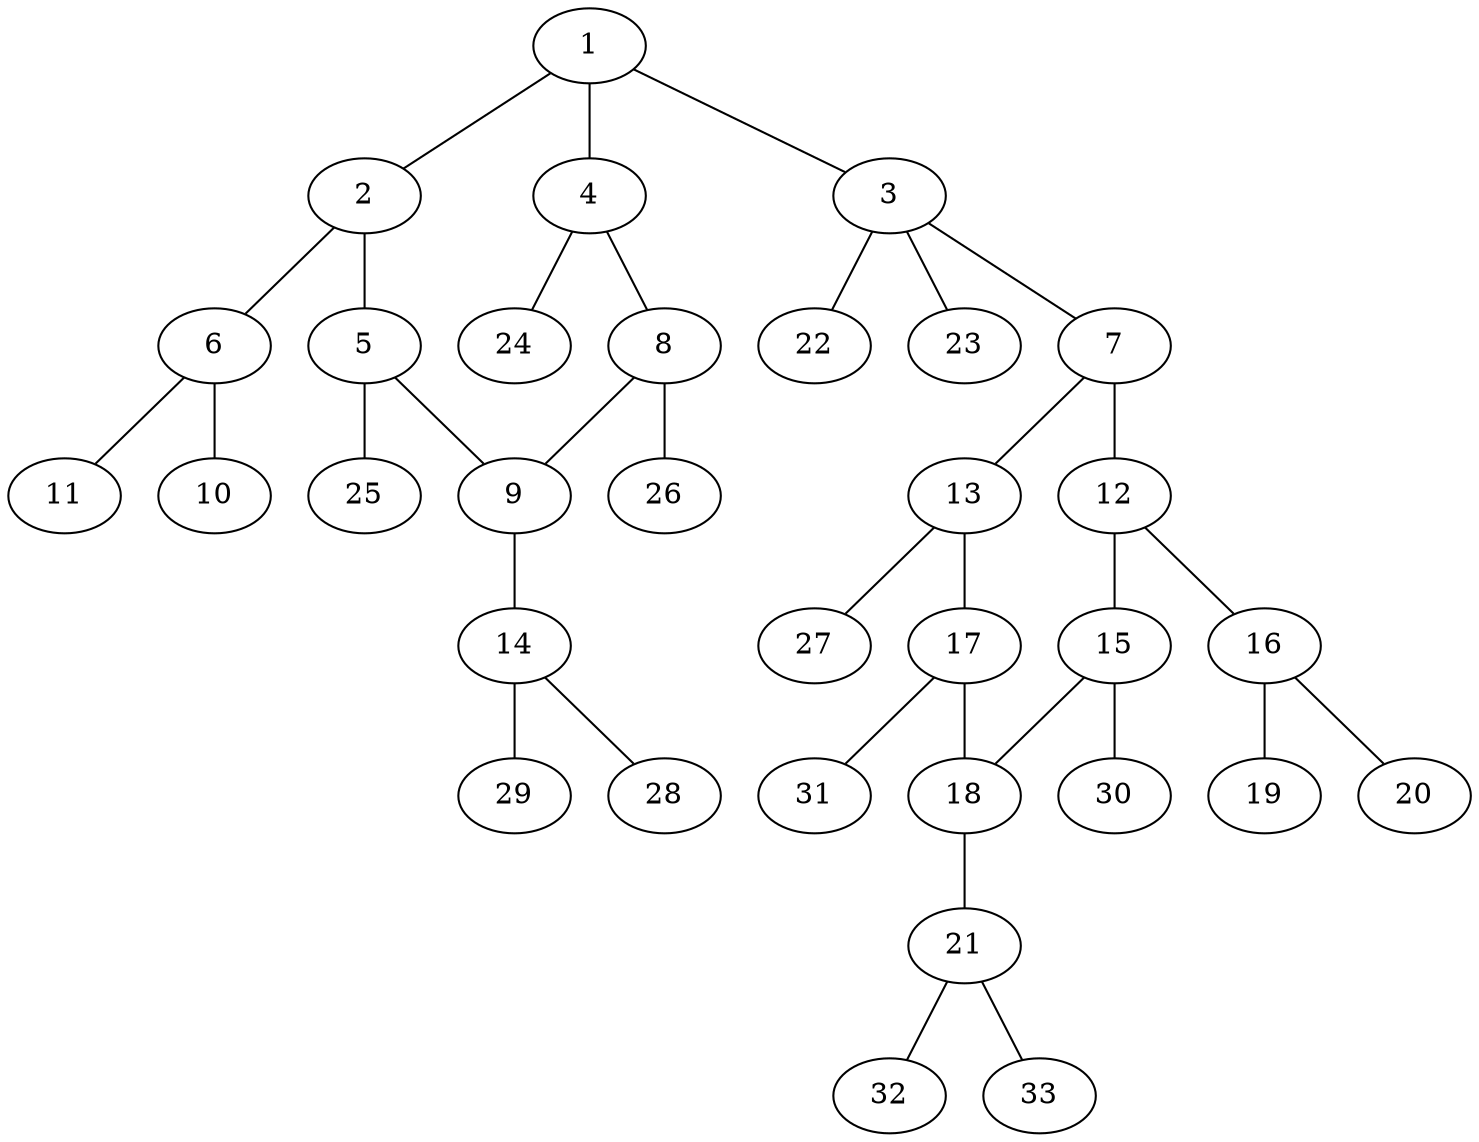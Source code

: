 graph molecule_1315 {
	1	 [chem=C];
	2	 [chem=C];
	1 -- 2	 [valence=1];
	3	 [chem=C];
	1 -- 3	 [valence=1];
	4	 [chem=C];
	1 -- 4	 [valence=2];
	5	 [chem=C];
	2 -- 5	 [valence=2];
	6	 [chem=N];
	2 -- 6	 [valence=1];
	7	 [chem=C];
	3 -- 7	 [valence=1];
	22	 [chem=H];
	3 -- 22	 [valence=1];
	23	 [chem=H];
	3 -- 23	 [valence=1];
	8	 [chem=C];
	4 -- 8	 [valence=1];
	24	 [chem=H];
	4 -- 24	 [valence=1];
	9	 [chem=C];
	5 -- 9	 [valence=1];
	25	 [chem=H];
	5 -- 25	 [valence=1];
	10	 [chem=O];
	6 -- 10	 [valence=2];
	11	 [chem=O];
	6 -- 11	 [valence=1];
	12	 [chem=C];
	7 -- 12	 [valence=1];
	13	 [chem=C];
	7 -- 13	 [valence=2];
	8 -- 9	 [valence=2];
	26	 [chem=H];
	8 -- 26	 [valence=1];
	14	 [chem=N];
	9 -- 14	 [valence=1];
	15	 [chem=C];
	12 -- 15	 [valence=2];
	16	 [chem=N];
	12 -- 16	 [valence=1];
	17	 [chem=C];
	13 -- 17	 [valence=1];
	27	 [chem=H];
	13 -- 27	 [valence=1];
	28	 [chem=H];
	14 -- 28	 [valence=1];
	29	 [chem=H];
	14 -- 29	 [valence=1];
	18	 [chem=C];
	15 -- 18	 [valence=1];
	30	 [chem=H];
	15 -- 30	 [valence=1];
	19	 [chem=O];
	16 -- 19	 [valence=2];
	20	 [chem=O];
	16 -- 20	 [valence=1];
	17 -- 18	 [valence=2];
	31	 [chem=H];
	17 -- 31	 [valence=1];
	21	 [chem=N];
	18 -- 21	 [valence=1];
	32	 [chem=H];
	21 -- 32	 [valence=1];
	33	 [chem=H];
	21 -- 33	 [valence=1];
}

